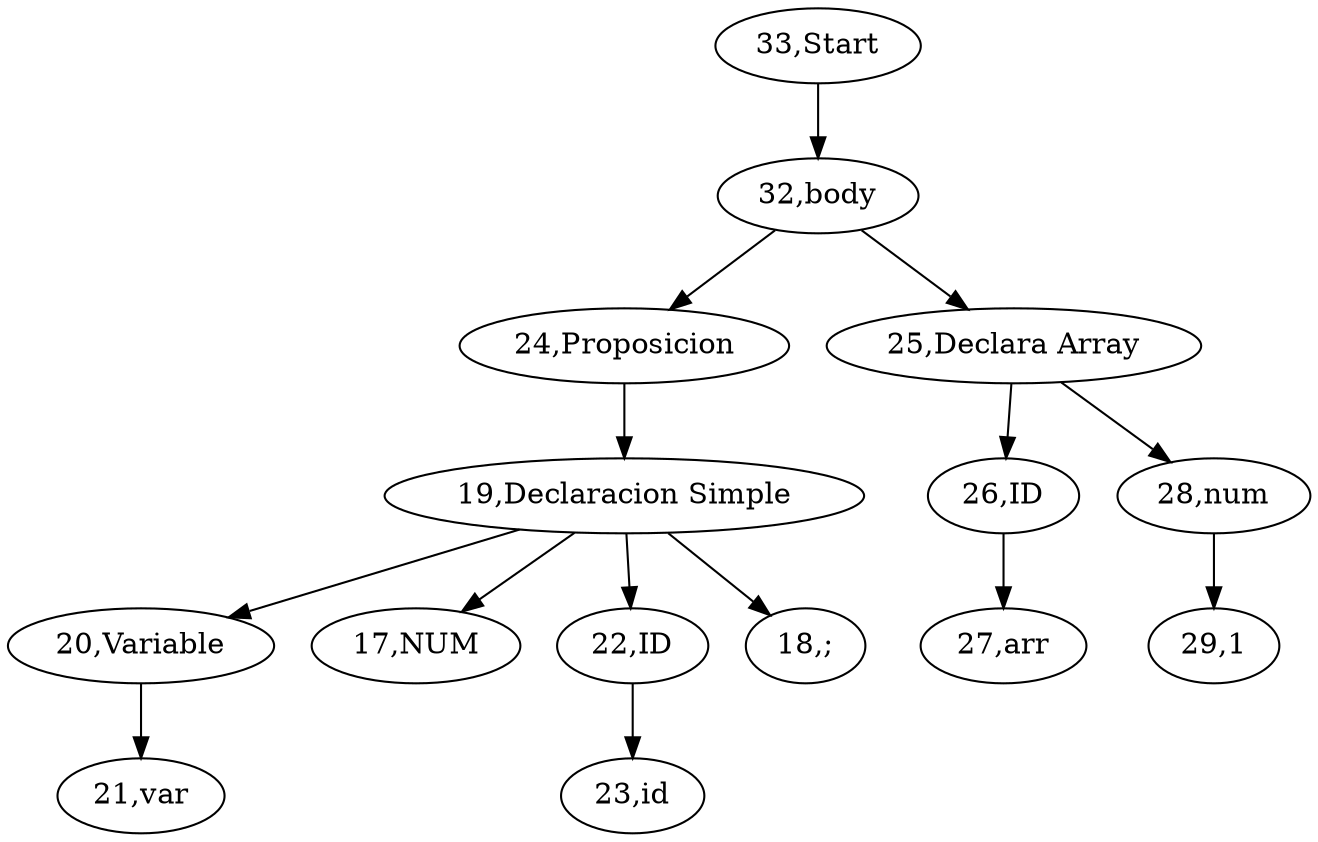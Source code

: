 digraph {
"33,Start" -> "32,body";
"32,body" -> "24,Proposicion";
"24,Proposicion" -> "19,Declaracion Simple";
"19,Declaracion Simple" -> "20,Variable";
"20,Variable" -> "21,var";
"19,Declaracion Simple" -> "17,NUM";
"19,Declaracion Simple" -> "22,ID";
"22,ID" -> "23,id";
"19,Declaracion Simple" -> "18,;";
"32,body" -> "25,Declara Array";
"25,Declara Array" -> "26,ID";
"26,ID" -> "27,arr";
"25,Declara Array" -> "28,num";
"28,num" -> "29,1";

}